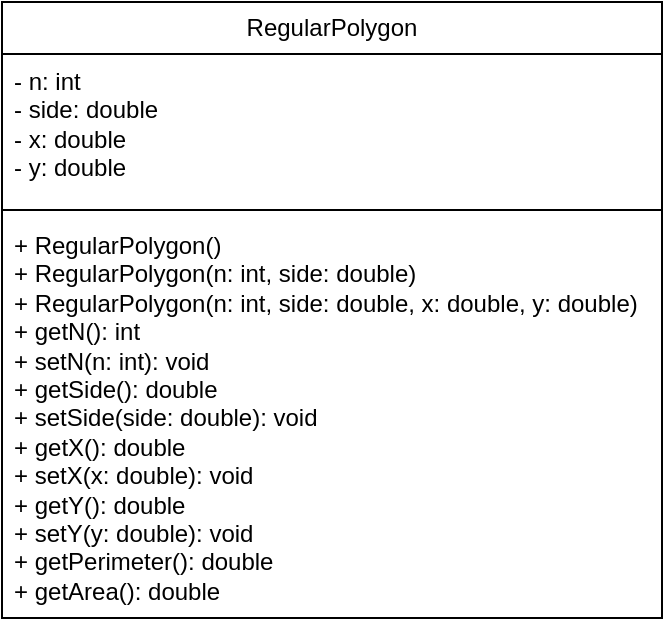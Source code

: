 <mxfile version="24.0.2" type="device">
  <diagram name="Page-1" id="5f4LoMYaHm7bFyVI4wLG">
    <mxGraphModel dx="1434" dy="780" grid="1" gridSize="10" guides="1" tooltips="1" connect="1" arrows="1" fold="1" page="1" pageScale="1" pageWidth="850" pageHeight="1100" math="0" shadow="0">
      <root>
        <mxCell id="0" />
        <mxCell id="1" parent="0" />
        <mxCell id="H25zya2E0vbEfZ1ggwzn-1" value="RegularPolygon" style="swimlane;fontStyle=0;childLayout=stackLayout;horizontal=1;startSize=26;fillColor=none;horizontalStack=0;resizeParent=1;resizeParentMax=0;resizeLast=0;collapsible=1;marginBottom=0;whiteSpace=wrap;html=1;" vertex="1" parent="1">
          <mxGeometry x="260" y="130" width="330" height="308" as="geometry" />
        </mxCell>
        <mxCell id="H25zya2E0vbEfZ1ggwzn-2" value="- n: int&lt;div&gt;- side: double&lt;/div&gt;&lt;div&gt;- x: double&lt;/div&gt;&lt;div&gt;- y: double&lt;/div&gt;" style="text;strokeColor=none;fillColor=none;align=left;verticalAlign=top;spacingLeft=4;spacingRight=4;overflow=hidden;rotatable=0;points=[[0,0.5],[1,0.5]];portConstraint=eastwest;whiteSpace=wrap;html=1;" vertex="1" parent="H25zya2E0vbEfZ1ggwzn-1">
          <mxGeometry y="26" width="330" height="74" as="geometry" />
        </mxCell>
        <mxCell id="H25zya2E0vbEfZ1ggwzn-13" value="" style="line;strokeWidth=1;fillColor=none;align=left;verticalAlign=middle;spacingTop=-1;spacingLeft=3;spacingRight=3;rotatable=0;labelPosition=right;points=[];portConstraint=eastwest;strokeColor=inherit;" vertex="1" parent="H25zya2E0vbEfZ1ggwzn-1">
          <mxGeometry y="100" width="330" height="8" as="geometry" />
        </mxCell>
        <mxCell id="H25zya2E0vbEfZ1ggwzn-3" value="+ RegularPolygon()&lt;div&gt;+ RegularPolygon(n: int, side: double)&lt;/div&gt;&lt;div&gt;+ RegularPolygon(n: int, side: double, x: double, y: double)&lt;/div&gt;&lt;div&gt;+ getN(): int&lt;/div&gt;&lt;div&gt;+ setN(n: int): void&lt;/div&gt;&lt;div&gt;+ getSide(): double&lt;/div&gt;&lt;div&gt;+ setSide(side: double): void&lt;/div&gt;&lt;div&gt;+ getX(): double&lt;/div&gt;&lt;div&gt;+ setX(x: double): void&lt;/div&gt;&lt;div&gt;+ getY(): double&lt;/div&gt;&lt;div&gt;+ setY(y: double): void&lt;/div&gt;&lt;div&gt;+ getPerimeter(): double&lt;/div&gt;&lt;div&gt;+ getArea(): double&lt;/div&gt;" style="text;strokeColor=none;fillColor=none;align=left;verticalAlign=top;spacingLeft=4;spacingRight=4;overflow=hidden;rotatable=0;points=[[0,0.5],[1,0.5]];portConstraint=eastwest;whiteSpace=wrap;html=1;" vertex="1" parent="H25zya2E0vbEfZ1ggwzn-1">
          <mxGeometry y="108" width="330" height="200" as="geometry" />
        </mxCell>
      </root>
    </mxGraphModel>
  </diagram>
</mxfile>
